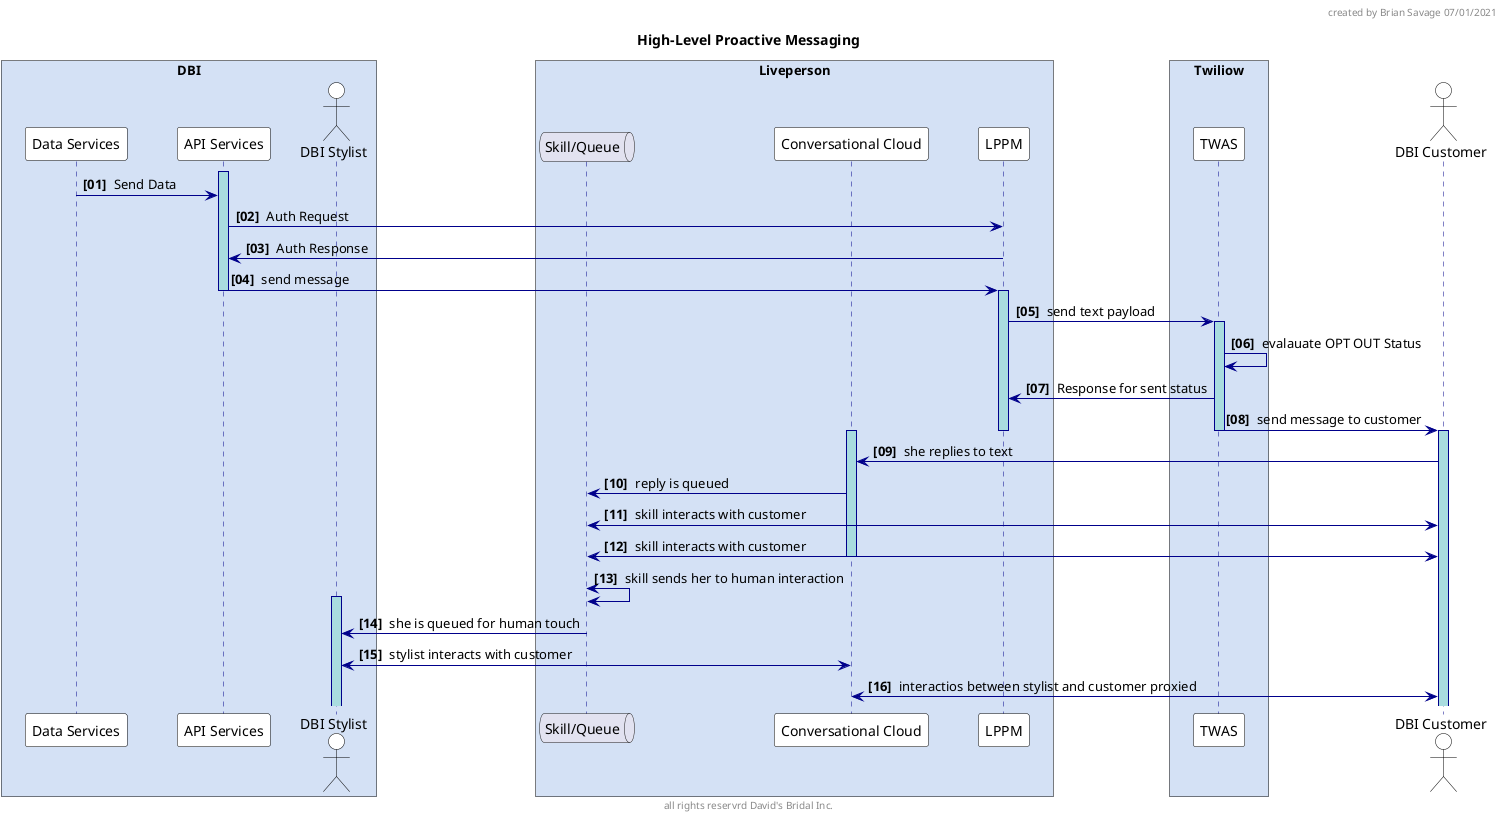 @startuml

skinparam sequenceBoxBorderColor #black
skinparam NoteBorderColor #black

skinparam sequence {
    ArrowColor DarkBlue
    ActorBackgroundColor White
    ActorBorderColor black
    LifeLineBorderColor DarkBlue
    LifeLineBackgroundColor #A9DCDF
    BoxPadding 20
    ParticipantPadding 20
    ParticipantBorderColor Black
    ParticipantBackgroundColor White
}

autonumber "<b>[00] "
header created by Brian Savage 07/01/2021
footer all rights reservrd David's Bridal Inc.

title High-Level Proactive Messaging
box "DBI" #D4E1F5
participant "Data Services" as DBI_DATA
participant "API Services" as DBI_API
actor "DBI Stylist" as DBI_STY
end box

activate DBI_API

DBI_DATA -> DBI_API : Send Data
DBI_API -> LPPM : Auth Request
DBI_API <- LPPM : Auth Response
DBI_API -> LPPM : send message

deactivate DBI_API

box "Liveperson" #D4E1F5
queue "Skill/Queue" as LPQ
participant "Conversational Cloud" as LPCC

participant "Proactive Messaging API Service" as LPPM
end box

activate LPPM

LPPM -> TWAS : send text payload

box "Twiliow" #D4E1F5
participant "OPT OUT API Service" as TWAS
end box

activate TWAS

TWAS -> TWAS : evalauate OPT OUT Status
LPPM <- TWAS : Response for sent status


actor "DBI Customer" as DBI_CUS
TWAS -> DBI_CUS : send message to customer
deactivate TWAS
activate DBI_CUS

deactivate LPPM
activate LPCC

LPCC <- DBI_CUS : she replies to text



LPQ <- LPCC : reply is queued
LPQ <-> DBI_CUS : skill interacts with customer
LPQ <-> DBI_CUS : skill interacts with customer
deactivate LPCC

LPQ <-> LPQ : skill sends her to human interaction
deactivate LPCC

deactivate TWAS
activate DBI_STY

DBI_STY <- LPQ : she is queued for human touch


deactivate LPQ
deactivate LPQ


DBI_STY <-> LPCC : stylist interacts with customer
LPCC <-> DBI_CUS : interactios between stylist and customer proxied
deactivate LPQ
@enduml